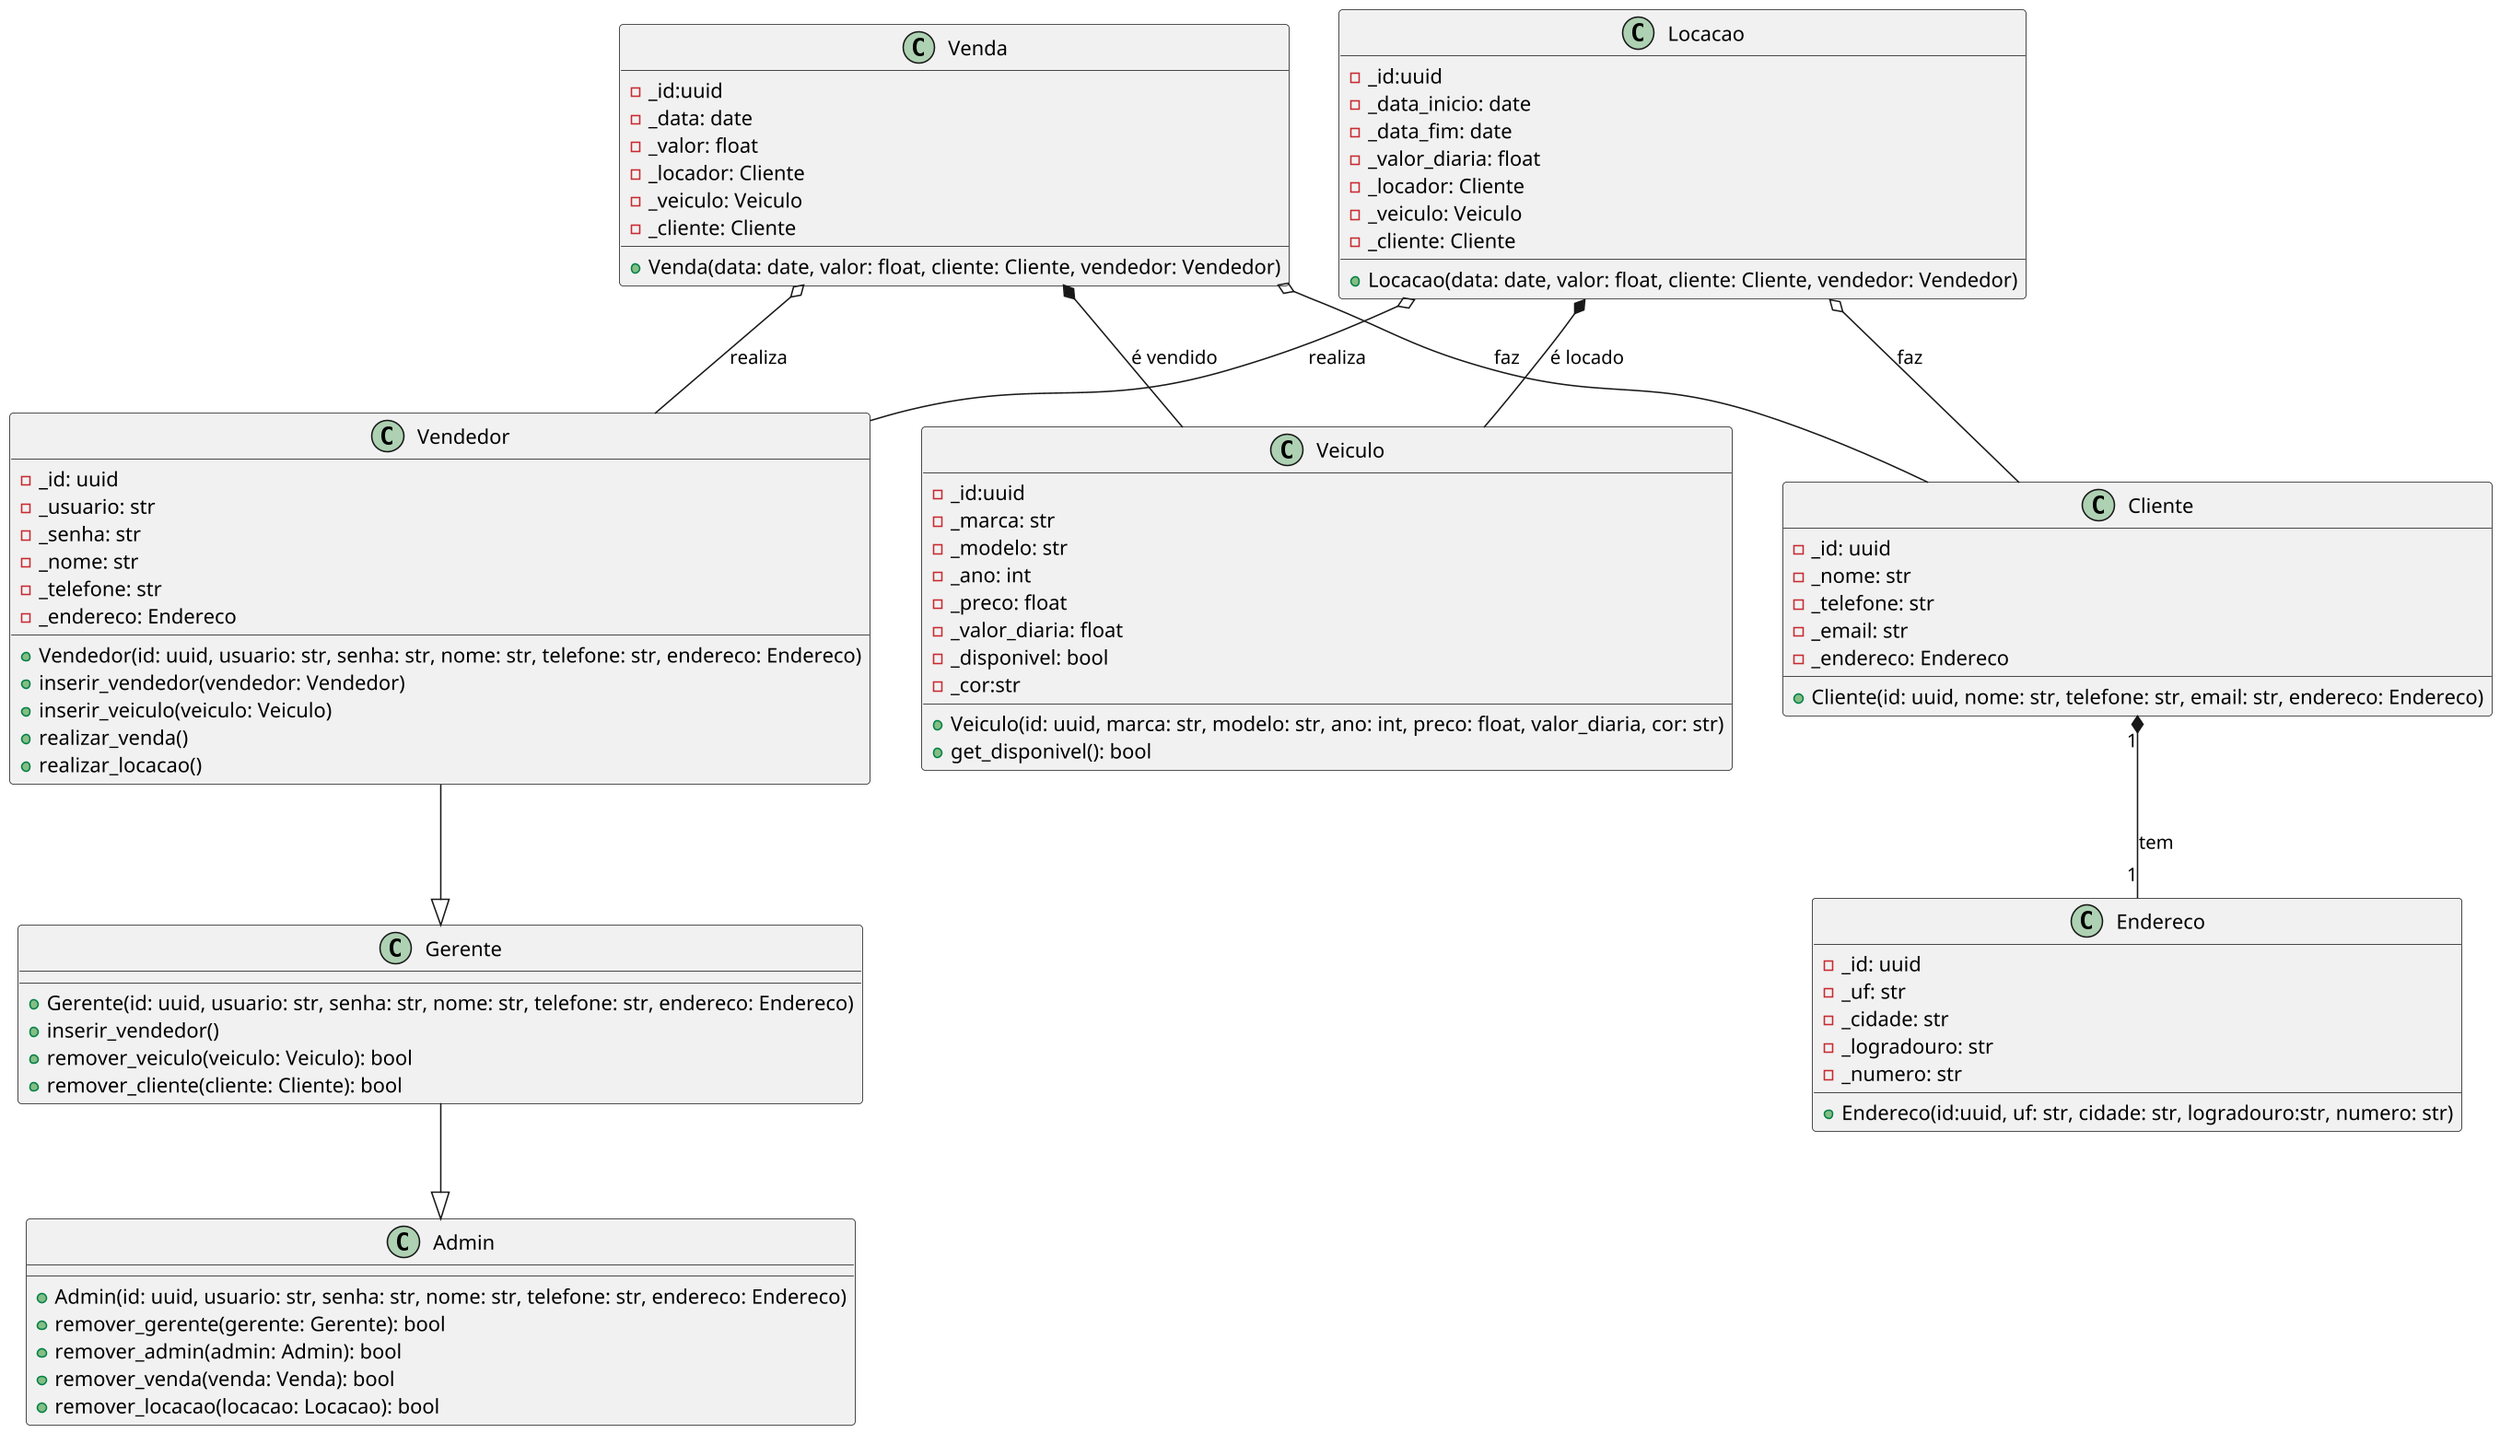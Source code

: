 @startuml SmartAuto
skinparam defaultFontName Hasklig
skinparam dpi 150

class Vendedor {
  -_id: uuid
  -_usuario: str
  -_senha: str
  -_nome: str
  -_telefone: str
  -_endereco: Endereco

  +Vendedor(id: uuid, usuario: str, senha: str, nome: str, telefone: str, endereco: Endereco)
  +inserir_vendedor(vendedor: Vendedor)
  +inserir_veiculo(veiculo: Veiculo)
  +realizar_venda()
  +realizar_locacao()
}


class Gerente {
  +Gerente(id: uuid, usuario: str, senha: str, nome: str, telefone: str, endereco: Endereco)
  +inserir_vendedor()
  +remover_veiculo(veiculo: Veiculo): bool
  +remover_cliente(cliente: Cliente): bool
}

class Admin {
  +Admin(id: uuid, usuario: str, senha: str, nome: str, telefone: str, endereco: Endereco)
  +remover_gerente(gerente: Gerente): bool
  +remover_admin(admin: Admin): bool
  +remover_venda(venda: Venda): bool
  +remover_locacao(locacao: Locacao): bool
}

class Cliente {
  -_id: uuid
  -_nome: str
  -_telefone: str
  -_email: str
  -_endereco: Endereco
  
  +Cliente(id: uuid, nome: str, telefone: str, email: str, endereco: Endereco)
  
}

class Endereco{
  -_id: uuid
  -_uf: str
  -_cidade: str
  -_logradouro: str
  -_numero: str
  +Endereco(id:uuid, uf: str, cidade: str, logradouro:str, numero: str)
}
class Venda {
  -_id:uuid
  -_data: date
  -_valor: float
  -_locador: Cliente
  -_veiculo: Veiculo
  -_cliente: Cliente

  +Venda(data: date, valor: float, cliente: Cliente, vendedor: Vendedor)
}

class Locacao {
  -_id:uuid
  -_data_inicio: date
  -_data_fim: date
  -_valor_diaria: float
  -_locador: Cliente
  -_veiculo: Veiculo
  -_cliente: Cliente

  +Locacao(data: date, valor: float, cliente: Cliente, vendedor: Vendedor)
}
class Veiculo {
  -_id:uuid
  -_marca: str
  -_modelo: str
  -_ano: int
  -_preco: float
  -_valor_diaria: float
  -_disponivel: bool
  -_cor:str
  +Veiculo(id: uuid, marca: str, modelo: str, ano: int, preco: float, valor_diaria, cor: str)
  +get_disponivel(): bool
}




Vendedor --|> Gerente
Gerente --|> Admin 
Venda *-- Veiculo : "é vendido"
Venda o-- Cliente : "faz"
Venda o-- Vendedor : "realiza"

Locacao *-- Veiculo : "é locado"
Locacao o-- Cliente : "faz"
Locacao o-- Vendedor : "realiza"

Cliente "1"*-- "1"Endereco : "tem"
' Vendedor "1"*-- "1" Endereco : "tem"
@enduml
